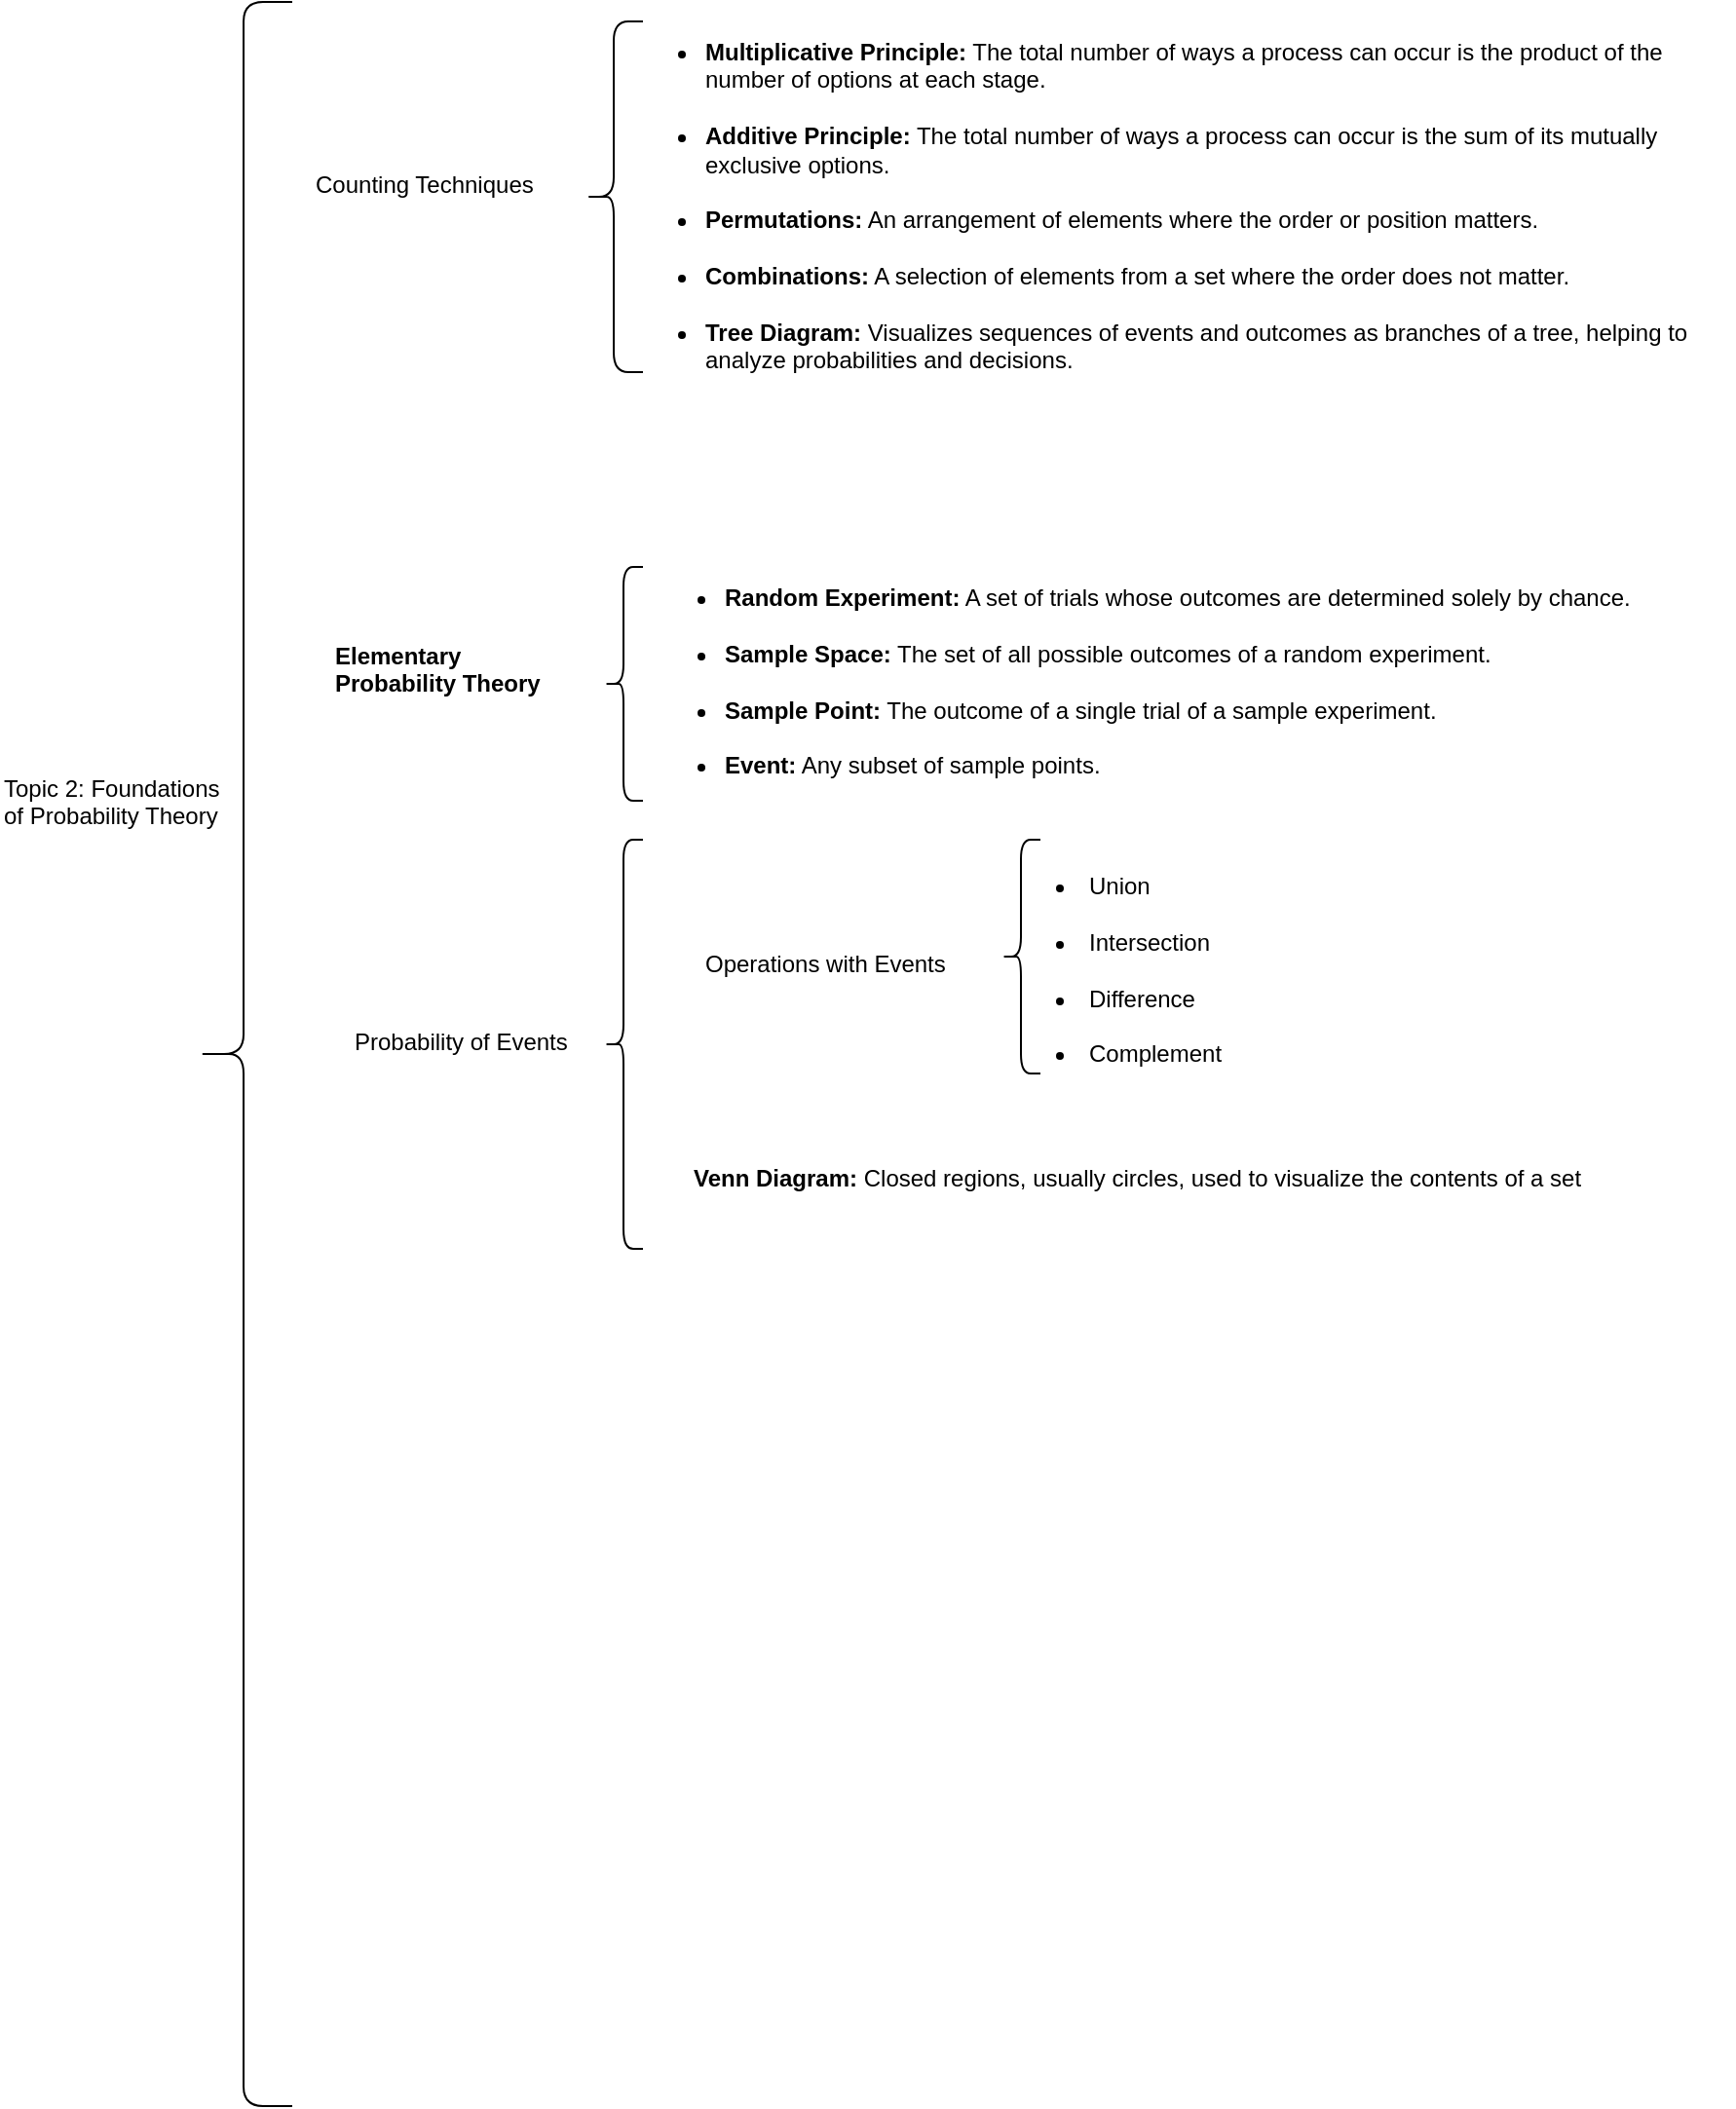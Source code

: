 <mxfile version="26.0.9">
  <diagram name="Página-1" id="KFA120MW4DZ8DbEki9FK">
    <mxGraphModel dx="819" dy="476" grid="1" gridSize="10" guides="1" tooltips="1" connect="1" arrows="1" fold="1" page="1" pageScale="1" pageWidth="827" pageHeight="1169" math="0" shadow="0">
      <root>
        <mxCell id="0" />
        <mxCell id="1" parent="0" />
        <mxCell id="caxptikzbSzlzL6WUXQs-2" value="Topic 2: Foundations of Probability Theory" style="text;whiteSpace=wrap;html=1;" vertex="1" parent="1">
          <mxGeometry x="60" y="450" width="120" height="40" as="geometry" />
        </mxCell>
        <mxCell id="caxptikzbSzlzL6WUXQs-3" value="Counting Techniques" style="text;whiteSpace=wrap;html=1;" vertex="1" parent="1">
          <mxGeometry x="220" y="140" width="150" height="40" as="geometry" />
        </mxCell>
        <mxCell id="caxptikzbSzlzL6WUXQs-4" value="&lt;ul data-sourcepos=&quot;7:1-12:0&quot;&gt;&lt;li data-sourcepos=&quot;7:1-7:131&quot;&gt;&lt;strong&gt;Multiplicative Principle:&lt;/strong&gt; The total number of ways a process can occur is the product of the number of options at each stage.&lt;/li&gt;&#xa;&lt;li data-sourcepos=&quot;8:1-8:116&quot;&gt;&lt;strong&gt;Additive Principle:&lt;/strong&gt; The total number of ways a process can occur is the sum of its mutually exclusive options.&lt;/li&gt;&#xa;&lt;li data-sourcepos=&quot;9:1-9:83&quot;&gt;&lt;strong&gt;Permutations:&lt;/strong&gt; An arrangement of elements where the order or position matters.&lt;/li&gt;&#xa;&lt;li data-sourcepos=&quot;10:1-10:87&quot;&gt;&lt;strong&gt;Combinations:&lt;/strong&gt; A selection of elements from a set where the order does not matter.&lt;/li&gt;&#xa;&lt;li data-sourcepos=&quot;11:1-12:0&quot;&gt;&lt;strong&gt;Tree Diagram:&lt;/strong&gt; Visualizes sequences of events and outcomes as branches of a tree, helping to analyze probabilities and decisions.&lt;/li&gt;&#xa;&lt;/ul&gt;&lt;p data-sourcepos=&quot;13:1-13:33&quot;&gt;&lt;/p&gt;" style="text;whiteSpace=wrap;html=1;" vertex="1" parent="1">
          <mxGeometry x="380" y="60" width="560" height="230" as="geometry" />
        </mxCell>
        <mxCell id="caxptikzbSzlzL6WUXQs-6" value="&lt;p data-sourcepos=&quot;13:1-13:33&quot;&gt;&lt;strong&gt;Elementary Probability Theory&lt;/strong&gt;&lt;/p&gt;" style="text;whiteSpace=wrap;html=1;" vertex="1" parent="1">
          <mxGeometry x="230" y="370" width="120" height="50" as="geometry" />
        </mxCell>
        <mxCell id="caxptikzbSzlzL6WUXQs-7" value="&lt;ul data-sourcepos=&quot;15:1-19:0&quot;&gt;&lt;li data-sourcepos=&quot;15:1-15:88&quot;&gt;&lt;strong&gt;Random Experiment:&lt;/strong&gt; A set of trials whose outcomes are determined solely by chance.&lt;/li&gt;&#xa;&lt;li data-sourcepos=&quot;16:1-16:76&quot;&gt;&lt;strong&gt;Sample Space:&lt;/strong&gt; The set of all possible outcomes of a random experiment.&lt;/li&gt;&#xa;&lt;li data-sourcepos=&quot;17:1-17:73&quot;&gt;&lt;strong&gt;Sample Point:&lt;/strong&gt; The outcome of a single trial of a sample experiment.&lt;/li&gt;&#xa;&lt;li data-sourcepos=&quot;18:1-19:0&quot;&gt;&lt;strong&gt;Event:&lt;/strong&gt; Any subset of sample points.&lt;/li&gt;&#xa;&lt;/ul&gt;&lt;p data-sourcepos=&quot;20:1-20:25&quot;&gt;&lt;/p&gt;" style="text;whiteSpace=wrap;html=1;" vertex="1" parent="1">
          <mxGeometry x="390" y="340" width="560" height="160" as="geometry" />
        </mxCell>
        <mxCell id="caxptikzbSzlzL6WUXQs-8" value="Probability of Events" style="text;whiteSpace=wrap;html=1;" vertex="1" parent="1">
          <mxGeometry x="240" y="580" width="140" height="40" as="geometry" />
        </mxCell>
        <mxCell id="caxptikzbSzlzL6WUXQs-9" value="Operations with Events" style="text;whiteSpace=wrap;html=1;" vertex="1" parent="1">
          <mxGeometry x="420" y="540" width="160" height="40" as="geometry" />
        </mxCell>
        <mxCell id="caxptikzbSzlzL6WUXQs-10" value="&lt;li data-sourcepos=&quot;23:5-23:11&quot;&gt;Union&lt;/li&gt;&#xa;&lt;li data-sourcepos=&quot;24:5-24:18&quot;&gt;Intersection&lt;/li&gt;&#xa;&lt;li data-sourcepos=&quot;25:5-25:16&quot;&gt;Difference&lt;/li&gt;&#xa;&lt;li data-sourcepos=&quot;26:5-26:16&quot;&gt;Complement&lt;/li&gt;" style="text;whiteSpace=wrap;html=1;" vertex="1" parent="1">
          <mxGeometry x="600" y="500" width="120" height="120" as="geometry" />
        </mxCell>
        <mxCell id="caxptikzbSzlzL6WUXQs-12" value="&lt;strong&gt;Venn Diagram:&lt;/strong&gt; Closed regions, usually circles, used to visualize the contents of a set" style="text;whiteSpace=wrap;html=1;" vertex="1" parent="1">
          <mxGeometry x="414" y="650" width="490" height="40" as="geometry" />
        </mxCell>
        <mxCell id="caxptikzbSzlzL6WUXQs-13" value="" style="shape=curlyBracket;whiteSpace=wrap;html=1;rounded=1;labelPosition=left;verticalLabelPosition=middle;align=right;verticalAlign=middle;size=0.5;" vertex="1" parent="1">
          <mxGeometry x="160" y="60" width="50" height="1080" as="geometry" />
        </mxCell>
        <mxCell id="caxptikzbSzlzL6WUXQs-14" value="" style="shape=curlyBracket;whiteSpace=wrap;html=1;rounded=1;labelPosition=left;verticalLabelPosition=middle;align=right;verticalAlign=middle;" vertex="1" parent="1">
          <mxGeometry x="360" y="70" width="30" height="180" as="geometry" />
        </mxCell>
        <mxCell id="caxptikzbSzlzL6WUXQs-15" value="" style="shape=curlyBracket;whiteSpace=wrap;html=1;rounded=1;labelPosition=left;verticalLabelPosition=middle;align=right;verticalAlign=middle;" vertex="1" parent="1">
          <mxGeometry x="370" y="350" width="20" height="120" as="geometry" />
        </mxCell>
        <mxCell id="caxptikzbSzlzL6WUXQs-16" value="" style="shape=curlyBracket;whiteSpace=wrap;html=1;rounded=1;labelPosition=left;verticalLabelPosition=middle;align=right;verticalAlign=middle;" vertex="1" parent="1">
          <mxGeometry x="574" y="490" width="20" height="120" as="geometry" />
        </mxCell>
        <mxCell id="caxptikzbSzlzL6WUXQs-17" value="" style="shape=curlyBracket;whiteSpace=wrap;html=1;rounded=1;labelPosition=left;verticalLabelPosition=middle;align=right;verticalAlign=middle;" vertex="1" parent="1">
          <mxGeometry x="370" y="490" width="20" height="210" as="geometry" />
        </mxCell>
      </root>
    </mxGraphModel>
  </diagram>
</mxfile>
